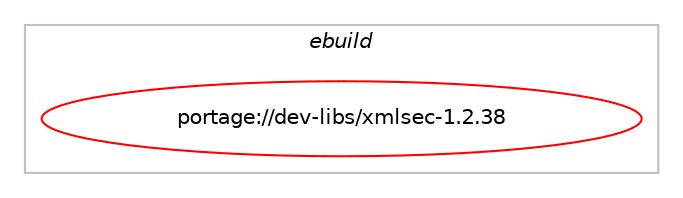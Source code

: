 digraph prolog {

# *************
# Graph options
# *************

newrank=true;
concentrate=true;
compound=true;
graph [rankdir=LR,fontname=Helvetica,fontsize=10,ranksep=1.5];#, ranksep=2.5, nodesep=0.2];
edge  [arrowhead=vee];
node  [fontname=Helvetica,fontsize=10];

# **********
# The ebuild
# **********

subgraph cluster_leftcol {
color=gray;
label=<<i>ebuild</i>>;
id [label="portage://dev-libs/xmlsec-1.2.38", color=red, width=4, href="../dev-libs/xmlsec-1.2.38.svg"];
}

# ****************
# The dependencies
# ****************

subgraph cluster_midcol {
color=gray;
label=<<i>dependencies</i>>;
subgraph cluster_compile {
fillcolor="#eeeeee";
style=filled;
label=<<i>compile</i>>;
# *** BEGIN UNKNOWN DEPENDENCY TYPE (TODO) ***
# id -> equal(use_conditional_group(positive,gcrypt,portage://dev-libs/xmlsec-1.2.38,[package_dependency(portage://dev-libs/xmlsec-1.2.38,install,no,dev-libs,libgcrypt,greaterequal,[1.4.0,,,1.4.0],any_same_slot,[])]))
# *** END UNKNOWN DEPENDENCY TYPE (TODO) ***

# *** BEGIN UNKNOWN DEPENDENCY TYPE (TODO) ***
# id -> equal(use_conditional_group(positive,gnutls,portage://dev-libs/xmlsec-1.2.38,[package_dependency(portage://dev-libs/xmlsec-1.2.38,install,no,net-libs,gnutls,greaterequal,[2.8.0,,,2.8.0],any_same_slot,[])]))
# *** END UNKNOWN DEPENDENCY TYPE (TODO) ***

# *** BEGIN UNKNOWN DEPENDENCY TYPE (TODO) ***
# id -> equal(use_conditional_group(positive,nss,portage://dev-libs/xmlsec-1.2.38,[package_dependency(portage://dev-libs/xmlsec-1.2.38,install,no,dev-libs,nspr,greaterequal,[4.4.1,,,4.4.1],[],[]),package_dependency(portage://dev-libs/xmlsec-1.2.38,install,no,dev-libs,nss,greaterequal,[3.9,,,3.9],[],[])]))
# *** END UNKNOWN DEPENDENCY TYPE (TODO) ***

# *** BEGIN UNKNOWN DEPENDENCY TYPE (TODO) ***
# id -> equal(use_conditional_group(positive,openssl,portage://dev-libs/xmlsec-1.2.38,[package_dependency(portage://dev-libs/xmlsec-1.2.38,install,no,dev-libs,openssl,none,[,,],any_same_slot,[])]))
# *** END UNKNOWN DEPENDENCY TYPE (TODO) ***

# *** BEGIN UNKNOWN DEPENDENCY TYPE (TODO) ***
# id -> equal(package_dependency(portage://dev-libs/xmlsec-1.2.38,install,no,dev-libs,libltdl,none,[,,],[],[]))
# *** END UNKNOWN DEPENDENCY TYPE (TODO) ***

# *** BEGIN UNKNOWN DEPENDENCY TYPE (TODO) ***
# id -> equal(package_dependency(portage://dev-libs/xmlsec-1.2.38,install,no,dev-libs,libxml2,greaterequal,[2.7.4,,,2.7.4],[],[use(enable(ftp),positive)]))
# *** END UNKNOWN DEPENDENCY TYPE (TODO) ***

# *** BEGIN UNKNOWN DEPENDENCY TYPE (TODO) ***
# id -> equal(package_dependency(portage://dev-libs/xmlsec-1.2.38,install,no,dev-libs,libxslt,greaterequal,[1.0.20,,,1.0.20],[],[]))
# *** END UNKNOWN DEPENDENCY TYPE (TODO) ***

}
subgraph cluster_compileandrun {
fillcolor="#eeeeee";
style=filled;
label=<<i>compile and run</i>>;
}
subgraph cluster_run {
fillcolor="#eeeeee";
style=filled;
label=<<i>run</i>>;
# *** BEGIN UNKNOWN DEPENDENCY TYPE (TODO) ***
# id -> equal(use_conditional_group(positive,gcrypt,portage://dev-libs/xmlsec-1.2.38,[package_dependency(portage://dev-libs/xmlsec-1.2.38,run,no,dev-libs,libgcrypt,greaterequal,[1.4.0,,,1.4.0],any_same_slot,[])]))
# *** END UNKNOWN DEPENDENCY TYPE (TODO) ***

# *** BEGIN UNKNOWN DEPENDENCY TYPE (TODO) ***
# id -> equal(use_conditional_group(positive,gnutls,portage://dev-libs/xmlsec-1.2.38,[package_dependency(portage://dev-libs/xmlsec-1.2.38,run,no,net-libs,gnutls,greaterequal,[2.8.0,,,2.8.0],any_same_slot,[])]))
# *** END UNKNOWN DEPENDENCY TYPE (TODO) ***

# *** BEGIN UNKNOWN DEPENDENCY TYPE (TODO) ***
# id -> equal(use_conditional_group(positive,nss,portage://dev-libs/xmlsec-1.2.38,[package_dependency(portage://dev-libs/xmlsec-1.2.38,run,no,dev-libs,nspr,greaterequal,[4.4.1,,,4.4.1],[],[]),package_dependency(portage://dev-libs/xmlsec-1.2.38,run,no,dev-libs,nss,greaterequal,[3.9,,,3.9],[],[])]))
# *** END UNKNOWN DEPENDENCY TYPE (TODO) ***

# *** BEGIN UNKNOWN DEPENDENCY TYPE (TODO) ***
# id -> equal(use_conditional_group(positive,openssl,portage://dev-libs/xmlsec-1.2.38,[package_dependency(portage://dev-libs/xmlsec-1.2.38,run,no,dev-libs,openssl,none,[,,],any_same_slot,[])]))
# *** END UNKNOWN DEPENDENCY TYPE (TODO) ***

# *** BEGIN UNKNOWN DEPENDENCY TYPE (TODO) ***
# id -> equal(package_dependency(portage://dev-libs/xmlsec-1.2.38,run,no,dev-libs,libltdl,none,[,,],[],[]))
# *** END UNKNOWN DEPENDENCY TYPE (TODO) ***

# *** BEGIN UNKNOWN DEPENDENCY TYPE (TODO) ***
# id -> equal(package_dependency(portage://dev-libs/xmlsec-1.2.38,run,no,dev-libs,libxml2,greaterequal,[2.7.4,,,2.7.4],[],[use(enable(ftp),positive)]))
# *** END UNKNOWN DEPENDENCY TYPE (TODO) ***

# *** BEGIN UNKNOWN DEPENDENCY TYPE (TODO) ***
# id -> equal(package_dependency(portage://dev-libs/xmlsec-1.2.38,run,no,dev-libs,libxslt,greaterequal,[1.0.20,,,1.0.20],[],[]))
# *** END UNKNOWN DEPENDENCY TYPE (TODO) ***

}
}

# **************
# The candidates
# **************

subgraph cluster_choices {
rank=same;
color=gray;
label=<<i>candidates</i>>;

}

}
